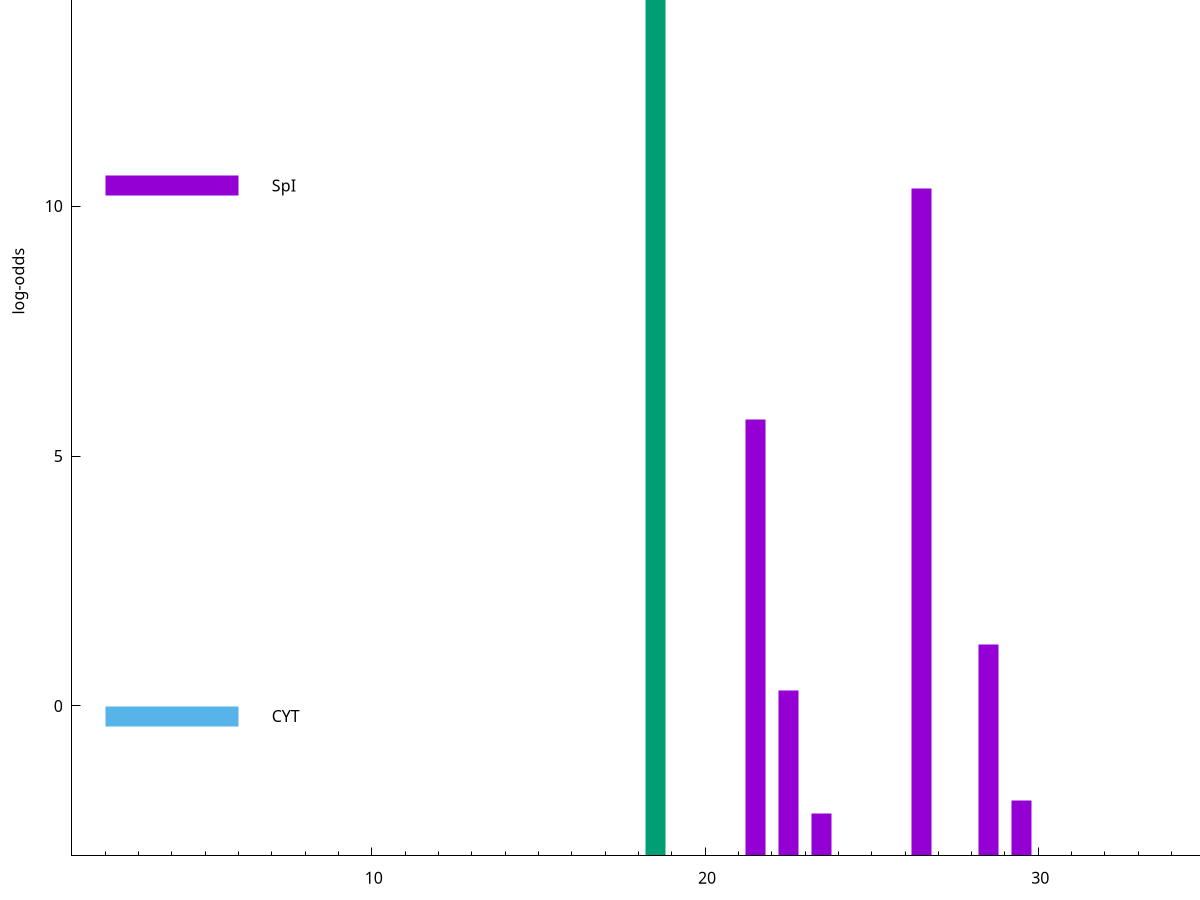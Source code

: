 set title "LipoP predictions for SRR4017929.gff"
set size 2., 1.4
set xrange [1:70] 
set mxtics 10
set yrange [-3:20]
set y2range [0:23]
set ylabel "log-odds"
set term postscript eps color solid "Helvetica" 30
set output "SRR4017929.gff29.eps"
set arrow from 2,14.9153 to 6,14.9153 nohead lt 2 lw 20
set label "SpII" at 7,14.9153
set arrow from 2,10.4147 to 6,10.4147 nohead lt 1 lw 20
set label "SpI" at 7,10.4147
set arrow from 2,-0.200913 to 6,-0.200913 nohead lt 3 lw 20
set label "CYT" at 7,-0.200913
set arrow from 2,14.9153 to 6,14.9153 nohead lt 2 lw 20
set label "SpII" at 7,14.9153
# NOTE: The scores below are the log-odds scores with the threshold
# NOTE: subtracted (a hack to make gnuplot make the histogram all
# NOTE: look nice).
plot "-" axes x1y2 title "" with impulses lt 2 lw 20, "-" axes x1y2 title "" with impulses lt 1 lw 20
18.500000 17.915300
e
26.500000 13.352200
21.500000 8.740570
28.500000 4.222250
22.500000 3.303227
29.500000 1.102860
23.500000 0.852060
e
exit
